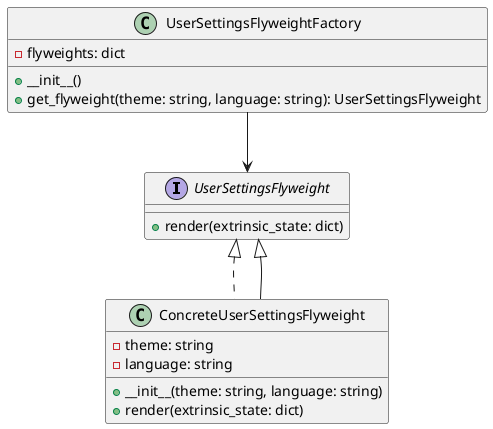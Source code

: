 @startuml
interface UserSettingsFlyweight {
    +render(extrinsic_state: dict)
}

class ConcreteUserSettingsFlyweight implements UserSettingsFlyweight {
    -theme: string
    -language: string
    +__init__(theme: string, language: string)
    +render(extrinsic_state: dict)
}

class UserSettingsFlyweightFactory {
    -flyweights: dict
    +__init__()
    +get_flyweight(theme: string, language: string): UserSettingsFlyweight
}

UserSettingsFlyweight <|-- ConcreteUserSettingsFlyweight
UserSettingsFlyweightFactory --> UserSettingsFlyweight
@enduml